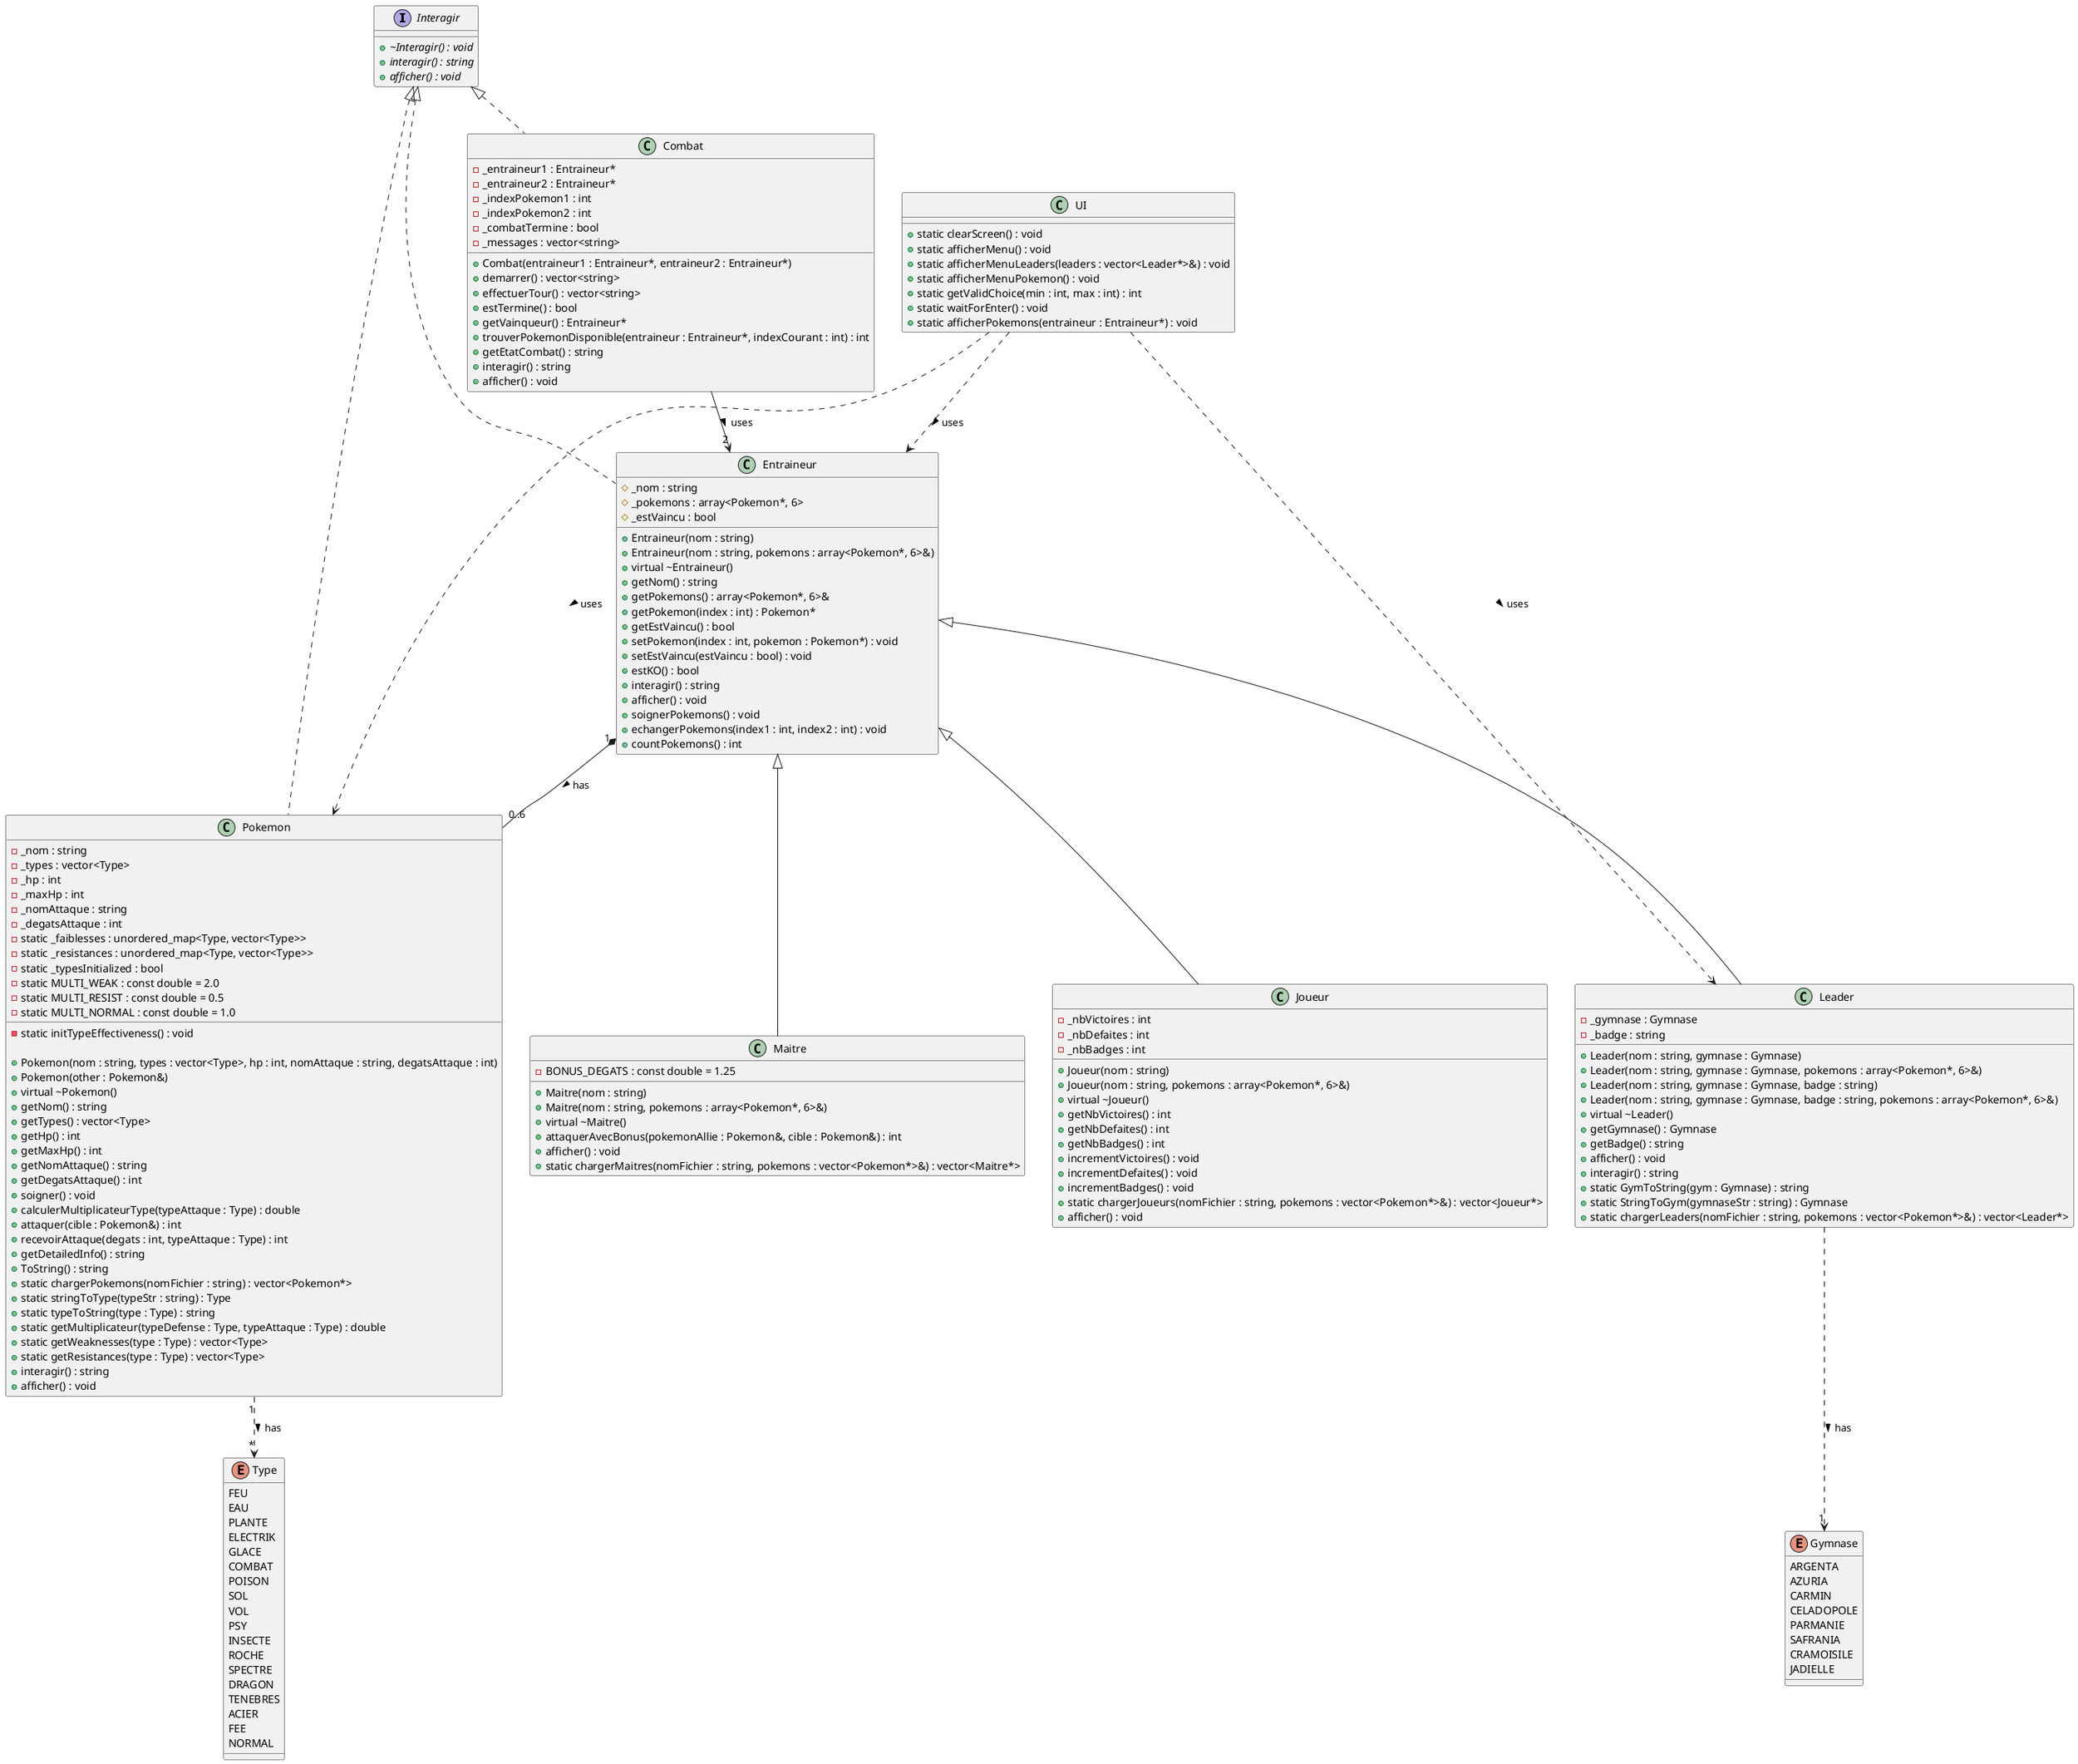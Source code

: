 @startuml Pokemon Arena - Class Diagram

' Interface and base class
interface Interagir {
  +{abstract} ~Interagir() : void
  +{abstract} interagir() : string
  +{abstract} afficher() : void
}

enum Type {
  FEU
  EAU
  PLANTE
  ELECTRIK
  GLACE
  COMBAT
  POISON
  SOL
  VOL
  PSY
  INSECTE
  ROCHE
  SPECTRE
  DRAGON
  TENEBRES
  ACIER
  FEE
  NORMAL
}

' Main classes
class Pokemon {
  -_nom : string
  -_types : vector<Type>
  -_hp : int
  -_maxHp : int
  -_nomAttaque : string
  -_degatsAttaque : int
  -static _faiblesses : unordered_map<Type, vector<Type>>
  -static _resistances : unordered_map<Type, vector<Type>>
  -static _typesInitialized : bool
  -static MULTI_WEAK : const double = 2.0
  -static MULTI_RESIST : const double = 0.5
  -static MULTI_NORMAL : const double = 1.0
  -static initTypeEffectiveness() : void
  
  +Pokemon(nom : string, types : vector<Type>, hp : int, nomAttaque : string, degatsAttaque : int)
  +Pokemon(other : Pokemon&)
  +virtual ~Pokemon()
  +getNom() : string
  +getTypes() : vector<Type>
  +getHp() : int
  +getMaxHp() : int
  +getNomAttaque() : string
  +getDegatsAttaque() : int
  +soigner() : void
  +calculerMultiplicateurType(typeAttaque : Type) : double
  +attaquer(cible : Pokemon&) : int
  +recevoirAttaque(degats : int, typeAttaque : Type) : int
  +getDetailedInfo() : string
  +ToString() : string
  +static chargerPokemons(nomFichier : string) : vector<Pokemon*>
  +static stringToType(typeStr : string) : Type
  +static typeToString(type : Type) : string
  +static getMultiplicateur(typeDefense : Type, typeAttaque : Type) : double
  +static getWeaknesses(type : Type) : vector<Type>
  +static getResistances(type : Type) : vector<Type>
  +interagir() : string
  +afficher() : void
}

class Entraineur {
  #_nom : string
  #_pokemons : array<Pokemon*, 6>
  #_estVaincu : bool
  
  +Entraineur(nom : string)
  +Entraineur(nom : string, pokemons : array<Pokemon*, 6>&)
  +virtual ~Entraineur()
  +getNom() : string
  +getPokemons() : array<Pokemon*, 6>&
  +getPokemon(index : int) : Pokemon*
  +getEstVaincu() : bool
  +setPokemon(index : int, pokemon : Pokemon*) : void
  +setEstVaincu(estVaincu : bool) : void
  +estKO() : bool
  +interagir() : string
  +afficher() : void
  +soignerPokemons() : void
  +echangerPokemons(index1 : int, index2 : int) : void
  +countPokemons() : int
}

class Joueur {
  -_nbVictoires : int
  -_nbDefaites : int
  -_nbBadges : int
  
  +Joueur(nom : string)
  +Joueur(nom : string, pokemons : array<Pokemon*, 6>&)
  +virtual ~Joueur()
  +getNbVictoires() : int
  +getNbDefaites() : int
  +getNbBadges() : int
  +incrementVictoires() : void
  +incrementDefaites() : void
  +incrementBadges() : void
  +static chargerJoueurs(nomFichier : string, pokemons : vector<Pokemon*>&) : vector<Joueur*>
  +afficher() : void
}

enum Gymnase {
  ARGENTA
  AZURIA
  CARMIN
  CELADOPOLE
  PARMANIE
  SAFRANIA
  CRAMOISILE
  JADIELLE
}

class Leader {
  -_gymnase : Gymnase
  -_badge : string
  
  +Leader(nom : string, gymnase : Gymnase)
  +Leader(nom : string, gymnase : Gymnase, pokemons : array<Pokemon*, 6>&)
  +Leader(nom : string, gymnase : Gymnase, badge : string)
  +Leader(nom : string, gymnase : Gymnase, badge : string, pokemons : array<Pokemon*, 6>&)
  +virtual ~Leader()
  +getGymnase() : Gymnase
  +getBadge() : string
  +afficher() : void
  +interagir() : string
  +static GymToString(gym : Gymnase) : string
  +static StringToGym(gymnaseStr : string) : Gymnase
  +static chargerLeaders(nomFichier : string, pokemons : vector<Pokemon*>&) : vector<Leader*>
}

class Maitre {
  -BONUS_DEGATS : const double = 1.25
  
  +Maitre(nom : string)
  +Maitre(nom : string, pokemons : array<Pokemon*, 6>&)
  +virtual ~Maitre()
  +attaquerAvecBonus(pokemonAllie : Pokemon&, cible : Pokemon&) : int
  +afficher() : void
  +static chargerMaitres(nomFichier : string, pokemons : vector<Pokemon*>&) : vector<Maitre*>
}

class Combat {
  -_entraineur1 : Entraineur*
  -_entraineur2 : Entraineur*
  -_indexPokemon1 : int
  -_indexPokemon2 : int
  -_combatTermine : bool
  -_messages : vector<string>
  
  +Combat(entraineur1 : Entraineur*, entraineur2 : Entraineur*)
  +demarrer() : vector<string>
  +effectuerTour() : vector<string>
  +estTermine() : bool
  +getVainqueur() : Entraineur*
  +trouverPokemonDisponible(entraineur : Entraineur*, indexCourant : int) : int
  +getEtatCombat() : string
  +interagir() : string
  +afficher() : void
}

class UI {
  +static clearScreen() : void
  +static afficherMenu() : void
  +static afficherMenuLeaders(leaders : vector<Leader*>&) : void
  +static afficherMenuPokemon() : void
  +static getValidChoice(min : int, max : int) : int
  +static waitForEnter() : void
  +static afficherPokemons(entraineur : Entraineur*) : void
}

' Relationships
Interagir <|.. Pokemon
Interagir <|.. Entraineur
Interagir <|.. Combat

Entraineur "1" *-- "0..6" Pokemon : has >
Entraineur <|-- Joueur
Entraineur <|-- Leader
Entraineur <|-- Maitre

Combat --> "2" Entraineur : uses >

Pokemon "1" ..> "*" Type : has >
Leader ..> "1" Gymnase : has >

' Dependencies
UI ..> Entraineur : uses >
UI ..> Leader : uses >
UI ..> Pokemon : uses >

@enduml
